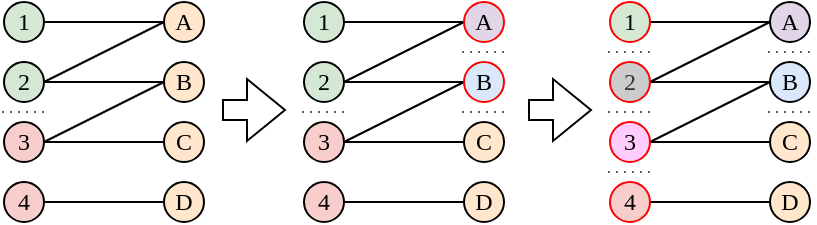 <mxfile version="28.2.0">
  <diagram id="zyJ3Icx23RCnWpEzb_S5" name="Page-1">
    <mxGraphModel dx="1026" dy="837" grid="1" gridSize="2" guides="1" tooltips="1" connect="1" arrows="1" fold="1" page="1" pageScale="1" pageWidth="1169" pageHeight="827" math="0" shadow="0">
      <root>
        <mxCell id="0" />
        <mxCell id="1" parent="0" />
        <mxCell id="n7IsdOz3dWg-6jc3cimt-52" style="edgeStyle=none;shape=connector;rounded=0;orthogonalLoop=1;jettySize=auto;html=1;strokeColor=default;align=center;verticalAlign=middle;fontFamily=Helvetica;fontSize=11;fontColor=default;labelBackgroundColor=default;endArrow=none;endFill=0;entryX=0;entryY=0.5;entryDx=0;entryDy=0;" edge="1" parent="1" source="n7IsdOz3dWg-6jc3cimt-2" target="n7IsdOz3dWg-6jc3cimt-43">
          <mxGeometry relative="1" as="geometry" />
        </mxCell>
        <mxCell id="n7IsdOz3dWg-6jc3cimt-2" value="1" style="ellipse;whiteSpace=wrap;html=1;aspect=fixed;fontFamily=Times New Roman;fillColor=#d5e8d4;strokeColor=default;" vertex="1" parent="1">
          <mxGeometry x="460" y="130" width="20" height="20" as="geometry" />
        </mxCell>
        <mxCell id="n7IsdOz3dWg-6jc3cimt-54" style="edgeStyle=none;shape=connector;rounded=0;orthogonalLoop=1;jettySize=auto;html=1;entryX=0;entryY=0.5;entryDx=0;entryDy=0;strokeColor=default;align=center;verticalAlign=middle;fontFamily=Helvetica;fontSize=11;fontColor=default;labelBackgroundColor=default;endArrow=none;endFill=0;exitX=1;exitY=0.5;exitDx=0;exitDy=0;" edge="1" parent="1" source="n7IsdOz3dWg-6jc3cimt-4" target="n7IsdOz3dWg-6jc3cimt-43">
          <mxGeometry relative="1" as="geometry" />
        </mxCell>
        <mxCell id="n7IsdOz3dWg-6jc3cimt-55" style="edgeStyle=none;shape=connector;rounded=0;orthogonalLoop=1;jettySize=auto;html=1;entryX=0;entryY=0.5;entryDx=0;entryDy=0;strokeColor=default;align=center;verticalAlign=middle;fontFamily=Helvetica;fontSize=11;fontColor=default;labelBackgroundColor=default;endArrow=none;endFill=0;" edge="1" parent="1" source="n7IsdOz3dWg-6jc3cimt-4" target="n7IsdOz3dWg-6jc3cimt-44">
          <mxGeometry relative="1" as="geometry" />
        </mxCell>
        <mxCell id="n7IsdOz3dWg-6jc3cimt-4" value="2" style="ellipse;whiteSpace=wrap;html=1;aspect=fixed;fontFamily=Times New Roman;fillColor=#d5e8d4;strokeColor=default;" vertex="1" parent="1">
          <mxGeometry x="460" y="160" width="20" height="20" as="geometry" />
        </mxCell>
        <mxCell id="n7IsdOz3dWg-6jc3cimt-56" style="edgeStyle=none;shape=connector;rounded=0;orthogonalLoop=1;jettySize=auto;html=1;entryX=0;entryY=0.5;entryDx=0;entryDy=0;strokeColor=default;align=center;verticalAlign=middle;fontFamily=Helvetica;fontSize=11;fontColor=default;labelBackgroundColor=default;endArrow=none;endFill=0;exitX=1;exitY=0.5;exitDx=0;exitDy=0;" edge="1" parent="1" source="n7IsdOz3dWg-6jc3cimt-7" target="n7IsdOz3dWg-6jc3cimt-45">
          <mxGeometry relative="1" as="geometry" />
        </mxCell>
        <mxCell id="n7IsdOz3dWg-6jc3cimt-57" style="edgeStyle=none;shape=connector;rounded=0;orthogonalLoop=1;jettySize=auto;html=1;exitX=1;exitY=0.5;exitDx=0;exitDy=0;entryX=0;entryY=0.5;entryDx=0;entryDy=0;strokeColor=default;align=center;verticalAlign=middle;fontFamily=Helvetica;fontSize=11;fontColor=default;labelBackgroundColor=default;endArrow=none;endFill=0;" edge="1" parent="1" source="n7IsdOz3dWg-6jc3cimt-7" target="n7IsdOz3dWg-6jc3cimt-44">
          <mxGeometry relative="1" as="geometry" />
        </mxCell>
        <mxCell id="n7IsdOz3dWg-6jc3cimt-7" value="3" style="ellipse;whiteSpace=wrap;html=1;aspect=fixed;fontFamily=Times New Roman;fillColor=#f8cecc;strokeColor=default;" vertex="1" parent="1">
          <mxGeometry x="460" y="190" width="20" height="20" as="geometry" />
        </mxCell>
        <mxCell id="n7IsdOz3dWg-6jc3cimt-58" style="edgeStyle=none;shape=connector;rounded=0;orthogonalLoop=1;jettySize=auto;html=1;exitX=1;exitY=0.5;exitDx=0;exitDy=0;entryX=0;entryY=0.5;entryDx=0;entryDy=0;strokeColor=default;align=center;verticalAlign=middle;fontFamily=Helvetica;fontSize=11;fontColor=default;labelBackgroundColor=default;endArrow=none;endFill=0;" edge="1" parent="1" source="n7IsdOz3dWg-6jc3cimt-10" target="n7IsdOz3dWg-6jc3cimt-46">
          <mxGeometry relative="1" as="geometry" />
        </mxCell>
        <mxCell id="n7IsdOz3dWg-6jc3cimt-10" value="4" style="ellipse;whiteSpace=wrap;html=1;aspect=fixed;fontFamily=Times New Roman;fillColor=#f8cecc;strokeColor=default;" vertex="1" parent="1">
          <mxGeometry x="460" y="220" width="20" height="20" as="geometry" />
        </mxCell>
        <mxCell id="n7IsdOz3dWg-6jc3cimt-43" value="A" style="ellipse;whiteSpace=wrap;html=1;aspect=fixed;fontFamily=Times New Roman;fillColor=#ffe6cc;strokeColor=default;" vertex="1" parent="1">
          <mxGeometry x="540" y="130" width="20" height="20" as="geometry" />
        </mxCell>
        <mxCell id="n7IsdOz3dWg-6jc3cimt-44" value="B" style="ellipse;whiteSpace=wrap;html=1;aspect=fixed;fontFamily=Times New Roman;fillColor=#ffe6cc;strokeColor=default;" vertex="1" parent="1">
          <mxGeometry x="540" y="160" width="20" height="20" as="geometry" />
        </mxCell>
        <mxCell id="n7IsdOz3dWg-6jc3cimt-45" value="C" style="ellipse;whiteSpace=wrap;html=1;aspect=fixed;fontFamily=Times New Roman;fillColor=#ffe6cc;strokeColor=default;" vertex="1" parent="1">
          <mxGeometry x="540" y="190" width="20" height="20" as="geometry" />
        </mxCell>
        <mxCell id="n7IsdOz3dWg-6jc3cimt-46" value="D" style="ellipse;whiteSpace=wrap;html=1;aspect=fixed;fontFamily=Times New Roman;fillColor=#ffe6cc;strokeColor=default;" vertex="1" parent="1">
          <mxGeometry x="540" y="220" width="20" height="20" as="geometry" />
        </mxCell>
        <mxCell id="n7IsdOz3dWg-6jc3cimt-59" value="" style="endArrow=none;dashed=1;html=1;dashPattern=1 3;strokeWidth=1;rounded=0;strokeColor=#666666;align=center;verticalAlign=middle;fontFamily=Helvetica;fontSize=11;fontColor=default;labelBackgroundColor=default;fillColor=#f5f5f5;" edge="1" parent="1">
          <mxGeometry width="50" height="50" relative="1" as="geometry">
            <mxPoint x="459" y="185" as="sourcePoint" />
            <mxPoint x="481" y="185" as="targetPoint" />
          </mxGeometry>
        </mxCell>
        <mxCell id="n7IsdOz3dWg-6jc3cimt-60" style="edgeStyle=none;shape=connector;rounded=0;orthogonalLoop=1;jettySize=auto;html=1;strokeColor=default;align=center;verticalAlign=middle;fontFamily=Helvetica;fontSize=11;fontColor=default;labelBackgroundColor=default;endArrow=none;endFill=0;entryX=0;entryY=0.5;entryDx=0;entryDy=0;" edge="1" parent="1" source="n7IsdOz3dWg-6jc3cimt-61" target="n7IsdOz3dWg-6jc3cimt-70">
          <mxGeometry relative="1" as="geometry" />
        </mxCell>
        <mxCell id="n7IsdOz3dWg-6jc3cimt-61" value="1" style="ellipse;whiteSpace=wrap;html=1;aspect=fixed;fontFamily=Times New Roman;fillColor=#d5e8d4;strokeColor=default;" vertex="1" parent="1">
          <mxGeometry x="610" y="130" width="20" height="20" as="geometry" />
        </mxCell>
        <mxCell id="n7IsdOz3dWg-6jc3cimt-62" style="edgeStyle=none;shape=connector;rounded=0;orthogonalLoop=1;jettySize=auto;html=1;entryX=0;entryY=0.5;entryDx=0;entryDy=0;strokeColor=default;align=center;verticalAlign=middle;fontFamily=Helvetica;fontSize=11;fontColor=default;labelBackgroundColor=default;endArrow=none;endFill=0;exitX=1;exitY=0.5;exitDx=0;exitDy=0;" edge="1" parent="1" source="n7IsdOz3dWg-6jc3cimt-64" target="n7IsdOz3dWg-6jc3cimt-70">
          <mxGeometry relative="1" as="geometry" />
        </mxCell>
        <mxCell id="n7IsdOz3dWg-6jc3cimt-63" style="edgeStyle=none;shape=connector;rounded=0;orthogonalLoop=1;jettySize=auto;html=1;entryX=0;entryY=0.5;entryDx=0;entryDy=0;strokeColor=default;align=center;verticalAlign=middle;fontFamily=Helvetica;fontSize=11;fontColor=default;labelBackgroundColor=default;endArrow=none;endFill=0;" edge="1" parent="1" source="n7IsdOz3dWg-6jc3cimt-64" target="n7IsdOz3dWg-6jc3cimt-71">
          <mxGeometry relative="1" as="geometry" />
        </mxCell>
        <mxCell id="n7IsdOz3dWg-6jc3cimt-64" value="2" style="ellipse;whiteSpace=wrap;html=1;aspect=fixed;fontFamily=Times New Roman;fillColor=#d5e8d4;strokeColor=default;" vertex="1" parent="1">
          <mxGeometry x="610" y="160" width="20" height="20" as="geometry" />
        </mxCell>
        <mxCell id="n7IsdOz3dWg-6jc3cimt-65" style="edgeStyle=none;shape=connector;rounded=0;orthogonalLoop=1;jettySize=auto;html=1;entryX=0;entryY=0.5;entryDx=0;entryDy=0;strokeColor=default;align=center;verticalAlign=middle;fontFamily=Helvetica;fontSize=11;fontColor=default;labelBackgroundColor=default;endArrow=none;endFill=0;exitX=1;exitY=0.5;exitDx=0;exitDy=0;" edge="1" parent="1" source="n7IsdOz3dWg-6jc3cimt-67" target="n7IsdOz3dWg-6jc3cimt-72">
          <mxGeometry relative="1" as="geometry" />
        </mxCell>
        <mxCell id="n7IsdOz3dWg-6jc3cimt-66" style="edgeStyle=none;shape=connector;rounded=0;orthogonalLoop=1;jettySize=auto;html=1;exitX=1;exitY=0.5;exitDx=0;exitDy=0;entryX=0;entryY=0.5;entryDx=0;entryDy=0;strokeColor=default;align=center;verticalAlign=middle;fontFamily=Helvetica;fontSize=11;fontColor=default;labelBackgroundColor=default;endArrow=none;endFill=0;" edge="1" parent="1" source="n7IsdOz3dWg-6jc3cimt-67" target="n7IsdOz3dWg-6jc3cimt-71">
          <mxGeometry relative="1" as="geometry" />
        </mxCell>
        <mxCell id="n7IsdOz3dWg-6jc3cimt-67" value="3" style="ellipse;whiteSpace=wrap;html=1;aspect=fixed;fontFamily=Times New Roman;fillColor=#f8cecc;strokeColor=default;" vertex="1" parent="1">
          <mxGeometry x="610" y="190" width="20" height="20" as="geometry" />
        </mxCell>
        <mxCell id="n7IsdOz3dWg-6jc3cimt-68" style="edgeStyle=none;shape=connector;rounded=0;orthogonalLoop=1;jettySize=auto;html=1;exitX=1;exitY=0.5;exitDx=0;exitDy=0;entryX=0;entryY=0.5;entryDx=0;entryDy=0;strokeColor=default;align=center;verticalAlign=middle;fontFamily=Helvetica;fontSize=11;fontColor=default;labelBackgroundColor=default;endArrow=none;endFill=0;" edge="1" parent="1" source="n7IsdOz3dWg-6jc3cimt-69" target="n7IsdOz3dWg-6jc3cimt-73">
          <mxGeometry relative="1" as="geometry" />
        </mxCell>
        <mxCell id="n7IsdOz3dWg-6jc3cimt-69" value="4" style="ellipse;whiteSpace=wrap;html=1;aspect=fixed;fontFamily=Times New Roman;fillColor=#f8cecc;strokeColor=default;" vertex="1" parent="1">
          <mxGeometry x="610" y="220" width="20" height="20" as="geometry" />
        </mxCell>
        <mxCell id="n7IsdOz3dWg-6jc3cimt-70" value="A" style="ellipse;whiteSpace=wrap;html=1;aspect=fixed;fontFamily=Times New Roman;fillColor=#e1d5e7;strokeColor=#FF0000;" vertex="1" parent="1">
          <mxGeometry x="690" y="130" width="20" height="20" as="geometry" />
        </mxCell>
        <mxCell id="n7IsdOz3dWg-6jc3cimt-71" value="B" style="ellipse;whiteSpace=wrap;html=1;aspect=fixed;fontFamily=Times New Roman;fillColor=#dae8fc;strokeColor=#FF0000;" vertex="1" parent="1">
          <mxGeometry x="690" y="160" width="20" height="20" as="geometry" />
        </mxCell>
        <mxCell id="n7IsdOz3dWg-6jc3cimt-72" value="C" style="ellipse;whiteSpace=wrap;html=1;aspect=fixed;fontFamily=Times New Roman;fillColor=#ffe6cc;strokeColor=default;" vertex="1" parent="1">
          <mxGeometry x="690" y="190" width="20" height="20" as="geometry" />
        </mxCell>
        <mxCell id="n7IsdOz3dWg-6jc3cimt-73" value="D" style="ellipse;whiteSpace=wrap;html=1;aspect=fixed;fontFamily=Times New Roman;fillColor=#ffe6cc;strokeColor=default;" vertex="1" parent="1">
          <mxGeometry x="690" y="220" width="20" height="20" as="geometry" />
        </mxCell>
        <mxCell id="n7IsdOz3dWg-6jc3cimt-74" value="" style="endArrow=none;dashed=1;html=1;dashPattern=1 3;strokeWidth=1;rounded=0;strokeColor=#666666;align=center;verticalAlign=middle;fontFamily=Helvetica;fontSize=11;fontColor=default;labelBackgroundColor=default;fillColor=#f5f5f5;" edge="1" parent="1">
          <mxGeometry width="50" height="50" relative="1" as="geometry">
            <mxPoint x="609" y="185" as="sourcePoint" />
            <mxPoint x="631" y="185" as="targetPoint" />
          </mxGeometry>
        </mxCell>
        <mxCell id="n7IsdOz3dWg-6jc3cimt-75" value="" style="shape=flexArrow;endArrow=classic;html=1;rounded=0;align=center;verticalAlign=middle;fontFamily=Helvetica;fontSize=11;fontColor=default;labelBackgroundColor=default;shadow=0;flowAnimation=0;" edge="1" parent="1">
          <mxGeometry width="50" height="50" relative="1" as="geometry">
            <mxPoint x="569" y="184" as="sourcePoint" />
            <mxPoint x="601" y="184" as="targetPoint" />
          </mxGeometry>
        </mxCell>
        <mxCell id="n7IsdOz3dWg-6jc3cimt-76" style="edgeStyle=none;shape=connector;rounded=0;orthogonalLoop=1;jettySize=auto;html=1;strokeColor=default;align=center;verticalAlign=middle;fontFamily=Helvetica;fontSize=11;fontColor=default;labelBackgroundColor=default;endArrow=none;endFill=0;entryX=0;entryY=0.5;entryDx=0;entryDy=0;" edge="1" parent="1" source="n7IsdOz3dWg-6jc3cimt-77" target="n7IsdOz3dWg-6jc3cimt-86">
          <mxGeometry relative="1" as="geometry" />
        </mxCell>
        <mxCell id="n7IsdOz3dWg-6jc3cimt-77" value="1" style="ellipse;whiteSpace=wrap;html=1;aspect=fixed;fontFamily=Times New Roman;fillColor=#d5e8d4;strokeColor=#FF0000;" vertex="1" parent="1">
          <mxGeometry x="763" y="130" width="20" height="20" as="geometry" />
        </mxCell>
        <mxCell id="n7IsdOz3dWg-6jc3cimt-78" style="edgeStyle=none;shape=connector;rounded=0;orthogonalLoop=1;jettySize=auto;html=1;entryX=0;entryY=0.5;entryDx=0;entryDy=0;strokeColor=default;align=center;verticalAlign=middle;fontFamily=Helvetica;fontSize=11;fontColor=default;labelBackgroundColor=default;endArrow=none;endFill=0;exitX=1;exitY=0.5;exitDx=0;exitDy=0;" edge="1" parent="1" source="n7IsdOz3dWg-6jc3cimt-80" target="n7IsdOz3dWg-6jc3cimt-86">
          <mxGeometry relative="1" as="geometry" />
        </mxCell>
        <mxCell id="n7IsdOz3dWg-6jc3cimt-79" style="edgeStyle=none;shape=connector;rounded=0;orthogonalLoop=1;jettySize=auto;html=1;entryX=0;entryY=0.5;entryDx=0;entryDy=0;strokeColor=default;align=center;verticalAlign=middle;fontFamily=Helvetica;fontSize=11;fontColor=default;labelBackgroundColor=default;endArrow=none;endFill=0;" edge="1" parent="1" source="n7IsdOz3dWg-6jc3cimt-80" target="n7IsdOz3dWg-6jc3cimt-87">
          <mxGeometry relative="1" as="geometry" />
        </mxCell>
        <mxCell id="n7IsdOz3dWg-6jc3cimt-80" value="2" style="ellipse;whiteSpace=wrap;html=1;aspect=fixed;fontFamily=Times New Roman;fillColor=#CCCCCC;strokeColor=#FF0000;fontColor=#333333;" vertex="1" parent="1">
          <mxGeometry x="763" y="160" width="20" height="20" as="geometry" />
        </mxCell>
        <mxCell id="n7IsdOz3dWg-6jc3cimt-81" style="edgeStyle=none;shape=connector;rounded=0;orthogonalLoop=1;jettySize=auto;html=1;entryX=0;entryY=0.5;entryDx=0;entryDy=0;strokeColor=default;align=center;verticalAlign=middle;fontFamily=Helvetica;fontSize=11;fontColor=default;labelBackgroundColor=default;endArrow=none;endFill=0;exitX=1;exitY=0.5;exitDx=0;exitDy=0;" edge="1" parent="1" source="n7IsdOz3dWg-6jc3cimt-83" target="n7IsdOz3dWg-6jc3cimt-88">
          <mxGeometry relative="1" as="geometry" />
        </mxCell>
        <mxCell id="n7IsdOz3dWg-6jc3cimt-82" style="edgeStyle=none;shape=connector;rounded=0;orthogonalLoop=1;jettySize=auto;html=1;exitX=1;exitY=0.5;exitDx=0;exitDy=0;entryX=0;entryY=0.5;entryDx=0;entryDy=0;strokeColor=default;align=center;verticalAlign=middle;fontFamily=Helvetica;fontSize=11;fontColor=default;labelBackgroundColor=default;endArrow=none;endFill=0;" edge="1" parent="1" source="n7IsdOz3dWg-6jc3cimt-83" target="n7IsdOz3dWg-6jc3cimt-87">
          <mxGeometry relative="1" as="geometry" />
        </mxCell>
        <mxCell id="n7IsdOz3dWg-6jc3cimt-83" value="3" style="ellipse;whiteSpace=wrap;html=1;aspect=fixed;fontFamily=Times New Roman;fillColor=#FFCCFF;strokeColor=#FF0000;" vertex="1" parent="1">
          <mxGeometry x="763" y="190" width="20" height="20" as="geometry" />
        </mxCell>
        <mxCell id="n7IsdOz3dWg-6jc3cimt-84" style="edgeStyle=none;shape=connector;rounded=0;orthogonalLoop=1;jettySize=auto;html=1;exitX=1;exitY=0.5;exitDx=0;exitDy=0;entryX=0;entryY=0.5;entryDx=0;entryDy=0;strokeColor=default;align=center;verticalAlign=middle;fontFamily=Helvetica;fontSize=11;fontColor=default;labelBackgroundColor=default;endArrow=none;endFill=0;" edge="1" parent="1" source="n7IsdOz3dWg-6jc3cimt-85" target="n7IsdOz3dWg-6jc3cimt-89">
          <mxGeometry relative="1" as="geometry" />
        </mxCell>
        <mxCell id="n7IsdOz3dWg-6jc3cimt-85" value="4" style="ellipse;whiteSpace=wrap;html=1;aspect=fixed;fontFamily=Times New Roman;fillColor=#f8cecc;strokeColor=#FF0000;" vertex="1" parent="1">
          <mxGeometry x="763" y="220" width="20" height="20" as="geometry" />
        </mxCell>
        <mxCell id="n7IsdOz3dWg-6jc3cimt-86" value="A" style="ellipse;whiteSpace=wrap;html=1;aspect=fixed;fontFamily=Times New Roman;fillColor=#e1d5e7;strokeColor=default;" vertex="1" parent="1">
          <mxGeometry x="843" y="130" width="20" height="20" as="geometry" />
        </mxCell>
        <mxCell id="n7IsdOz3dWg-6jc3cimt-87" value="B" style="ellipse;whiteSpace=wrap;html=1;aspect=fixed;fontFamily=Times New Roman;fillColor=#dae8fc;strokeColor=default;" vertex="1" parent="1">
          <mxGeometry x="843" y="160" width="20" height="20" as="geometry" />
        </mxCell>
        <mxCell id="n7IsdOz3dWg-6jc3cimt-88" value="C" style="ellipse;whiteSpace=wrap;html=1;aspect=fixed;fontFamily=Times New Roman;fillColor=#ffe6cc;strokeColor=default;" vertex="1" parent="1">
          <mxGeometry x="843" y="190" width="20" height="20" as="geometry" />
        </mxCell>
        <mxCell id="n7IsdOz3dWg-6jc3cimt-89" value="D" style="ellipse;whiteSpace=wrap;html=1;aspect=fixed;fontFamily=Times New Roman;fillColor=#ffe6cc;strokeColor=default;" vertex="1" parent="1">
          <mxGeometry x="843" y="220" width="20" height="20" as="geometry" />
        </mxCell>
        <mxCell id="n7IsdOz3dWg-6jc3cimt-90" value="" style="endArrow=none;dashed=1;html=1;dashPattern=1 3;strokeWidth=1;rounded=0;strokeColor=#666666;align=center;verticalAlign=middle;fontFamily=Helvetica;fontSize=11;fontColor=default;labelBackgroundColor=default;fillColor=#f5f5f5;" edge="1" parent="1">
          <mxGeometry width="50" height="50" relative="1" as="geometry">
            <mxPoint x="762" y="185" as="sourcePoint" />
            <mxPoint x="784" y="185" as="targetPoint" />
          </mxGeometry>
        </mxCell>
        <mxCell id="n7IsdOz3dWg-6jc3cimt-91" value="" style="shape=flexArrow;endArrow=classic;html=1;rounded=0;align=center;verticalAlign=middle;fontFamily=Helvetica;fontSize=11;fontColor=default;labelBackgroundColor=default;shadow=0;flowAnimation=0;" edge="1" parent="1">
          <mxGeometry width="50" height="50" relative="1" as="geometry">
            <mxPoint x="722" y="184" as="sourcePoint" />
            <mxPoint x="754" y="184" as="targetPoint" />
          </mxGeometry>
        </mxCell>
        <mxCell id="n7IsdOz3dWg-6jc3cimt-108" value="" style="endArrow=none;dashed=1;html=1;dashPattern=1 3;strokeWidth=1;rounded=0;strokeColor=#666666;align=center;verticalAlign=middle;fontFamily=Helvetica;fontSize=11;fontColor=default;labelBackgroundColor=default;fillColor=#f5f5f5;" edge="1" parent="1">
          <mxGeometry width="50" height="50" relative="1" as="geometry">
            <mxPoint x="689" y="155" as="sourcePoint" />
            <mxPoint x="711" y="155" as="targetPoint" />
          </mxGeometry>
        </mxCell>
        <mxCell id="n7IsdOz3dWg-6jc3cimt-109" value="" style="endArrow=none;dashed=1;html=1;dashPattern=1 3;strokeWidth=1;rounded=0;strokeColor=#666666;align=center;verticalAlign=middle;fontFamily=Helvetica;fontSize=11;fontColor=default;labelBackgroundColor=default;fillColor=#f5f5f5;" edge="1" parent="1">
          <mxGeometry width="50" height="50" relative="1" as="geometry">
            <mxPoint x="689" y="185" as="sourcePoint" />
            <mxPoint x="711" y="185" as="targetPoint" />
          </mxGeometry>
        </mxCell>
        <mxCell id="n7IsdOz3dWg-6jc3cimt-110" value="" style="endArrow=none;dashed=1;html=1;dashPattern=1 3;strokeWidth=1;rounded=0;strokeColor=#666666;align=center;verticalAlign=middle;fontFamily=Helvetica;fontSize=11;fontColor=default;labelBackgroundColor=default;fillColor=#f5f5f5;" edge="1" parent="1">
          <mxGeometry width="50" height="50" relative="1" as="geometry">
            <mxPoint x="762" y="215" as="sourcePoint" />
            <mxPoint x="784" y="215" as="targetPoint" />
          </mxGeometry>
        </mxCell>
        <mxCell id="n7IsdOz3dWg-6jc3cimt-111" value="" style="endArrow=none;dashed=1;html=1;dashPattern=1 3;strokeWidth=1;rounded=0;strokeColor=#666666;align=center;verticalAlign=middle;fontFamily=Helvetica;fontSize=11;fontColor=default;labelBackgroundColor=default;fillColor=#f5f5f5;" edge="1" parent="1">
          <mxGeometry width="50" height="50" relative="1" as="geometry">
            <mxPoint x="762" y="155" as="sourcePoint" />
            <mxPoint x="784" y="155" as="targetPoint" />
          </mxGeometry>
        </mxCell>
        <mxCell id="n7IsdOz3dWg-6jc3cimt-112" value="" style="endArrow=none;dashed=1;html=1;dashPattern=1 3;strokeWidth=1;rounded=0;strokeColor=#666666;align=center;verticalAlign=middle;fontFamily=Helvetica;fontSize=11;fontColor=default;labelBackgroundColor=default;fillColor=#f5f5f5;" edge="1" parent="1">
          <mxGeometry width="50" height="50" relative="1" as="geometry">
            <mxPoint x="842" y="185" as="sourcePoint" />
            <mxPoint x="864" y="185" as="targetPoint" />
          </mxGeometry>
        </mxCell>
        <mxCell id="n7IsdOz3dWg-6jc3cimt-113" value="" style="endArrow=none;dashed=1;html=1;dashPattern=1 3;strokeWidth=1;rounded=0;strokeColor=#666666;align=center;verticalAlign=middle;fontFamily=Helvetica;fontSize=11;fontColor=default;labelBackgroundColor=default;fillColor=#f5f5f5;" edge="1" parent="1">
          <mxGeometry width="50" height="50" relative="1" as="geometry">
            <mxPoint x="842" y="155" as="sourcePoint" />
            <mxPoint x="864" y="155" as="targetPoint" />
          </mxGeometry>
        </mxCell>
      </root>
    </mxGraphModel>
  </diagram>
</mxfile>
